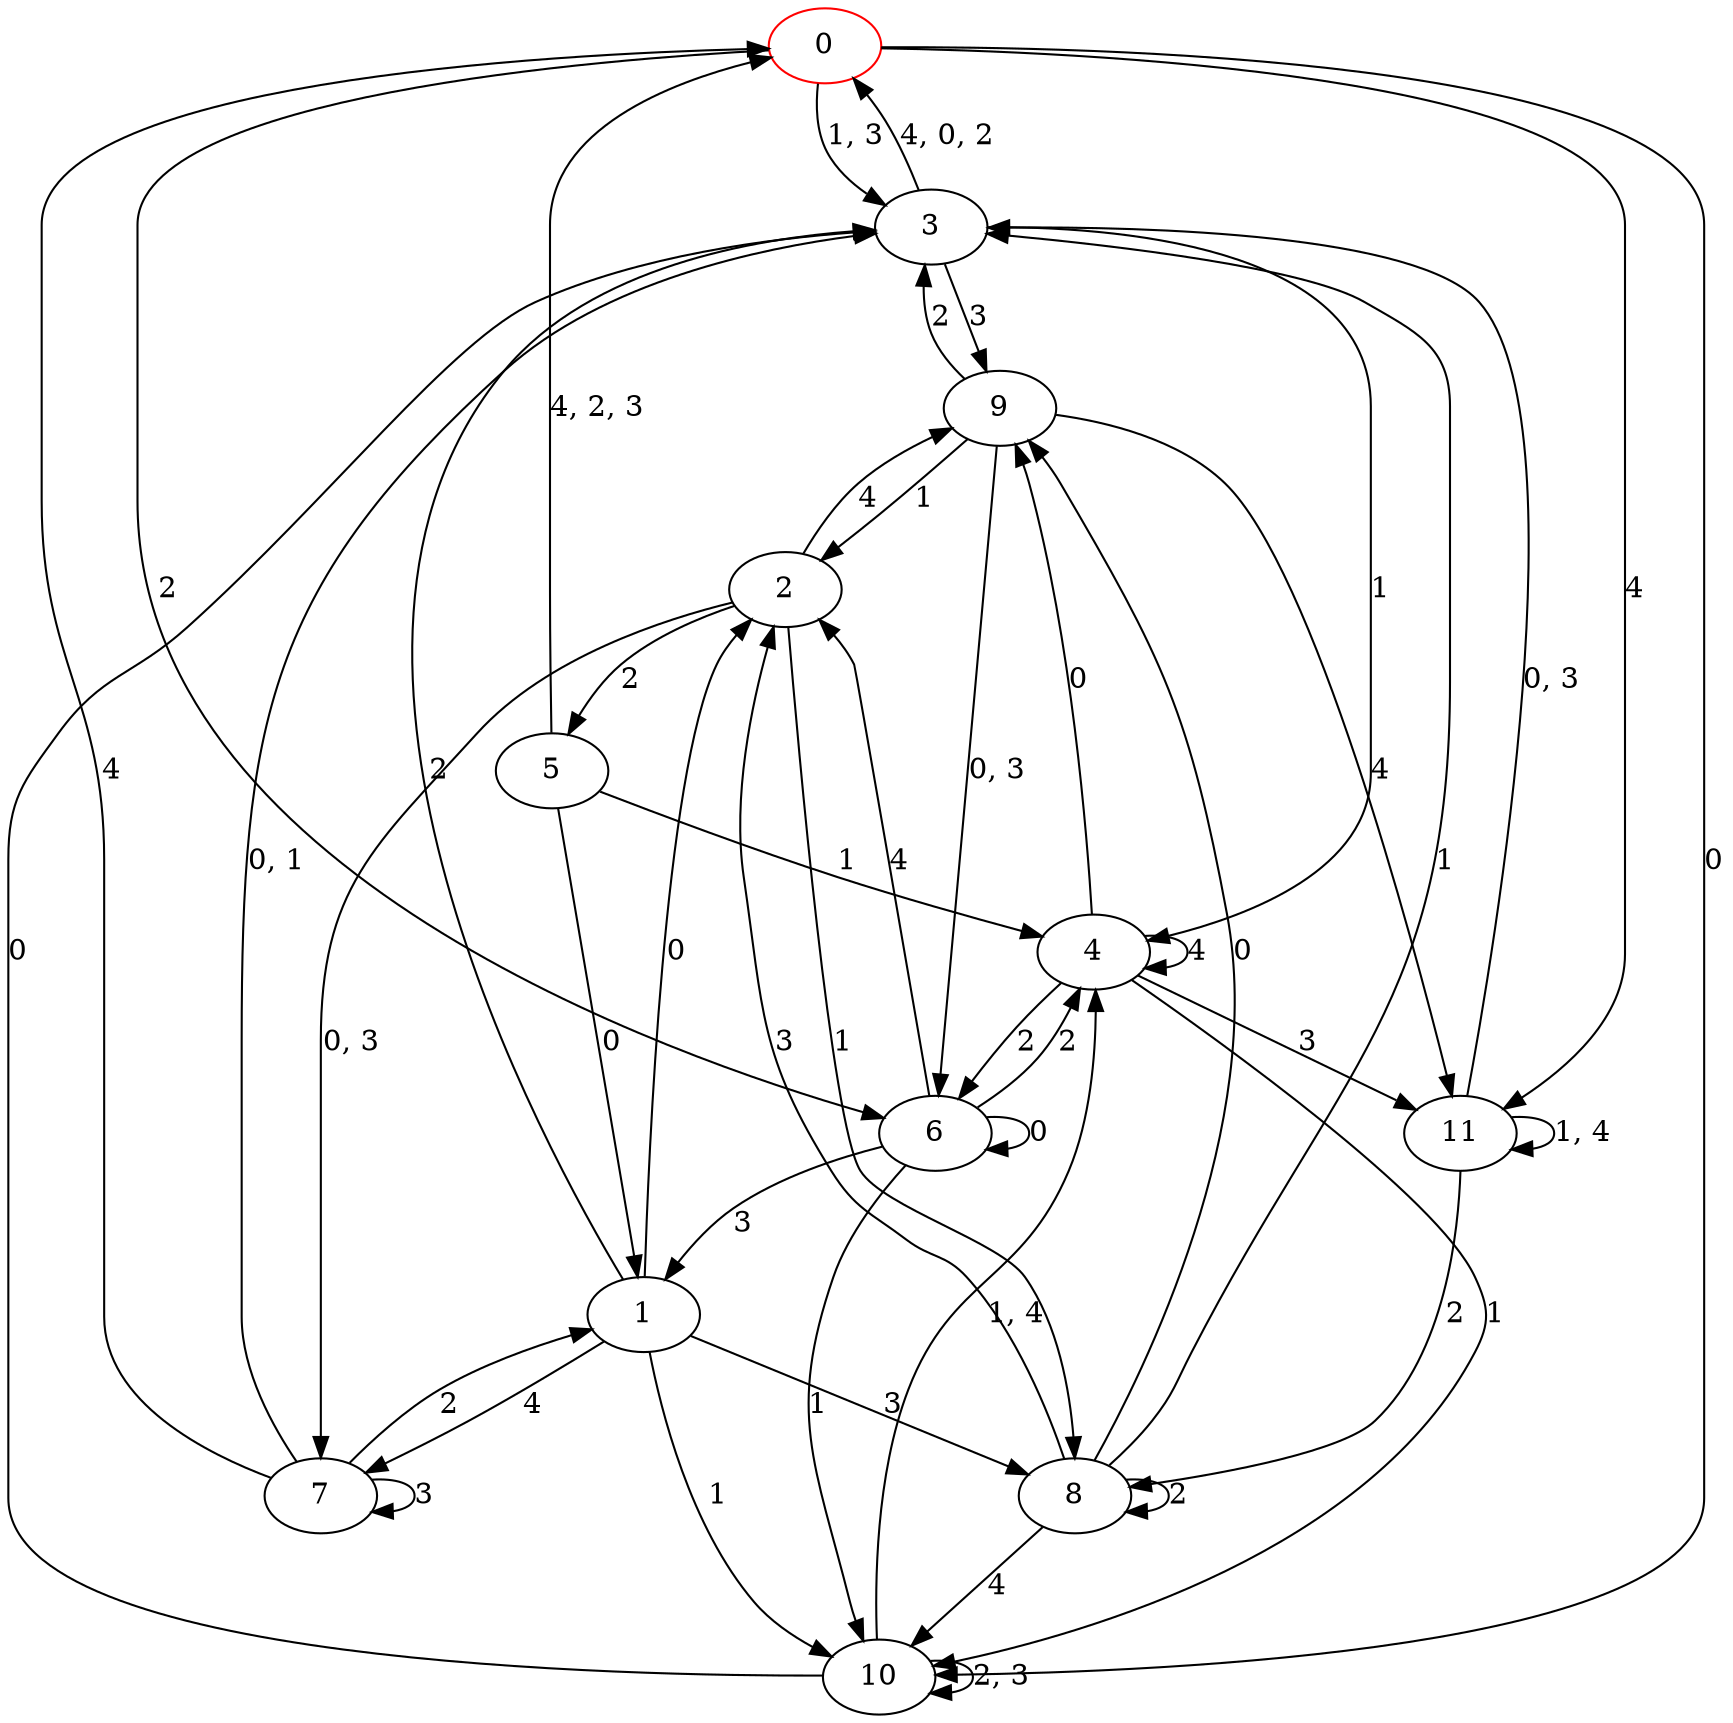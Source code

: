 digraph g {
0 [label= "0"] [color="red"];
1 [label= "1"];
2 [label= "2"];
3 [label= "3"];
4 [label= "4"];
5 [label= "5"];
6 [label= "6"];
7 [label= "7"];
8 [label= "8"];
9 [label= "9"];
10 [label= "10"];
11 [label= "11"];
0 -> 10[label= "0"];
0 -> 6[label= "2"];
0 -> 11[label= "4"];
1 -> 2[label= "0"];
1 -> 10[label= "1"];
1 -> 3[label= "2"];
1 -> 8[label= "3"];
1 -> 7[label= "4"];
2 -> 8[label= "1"];
2 -> 5[label= "2"];
2 -> 9[label= "4"];
3 -> 4[label= "1"];
3 -> 9[label= "3"];
4 -> 9[label= "0"];
4 -> 10[label= "1"];
4 -> 6[label= "2"];
4 -> 11[label= "3"];
4 -> 4[label= "4"];
5 -> 1[label= "0"];
5 -> 4[label= "1"];
6 -> 6[label= "0"];
6 -> 10[label= "1"];
6 -> 4[label= "2"];
6 -> 1[label= "3"];
6 -> 2[label= "4"];
7 -> 1[label= "2"];
7 -> 7[label= "3"];
7 -> 0[label= "4"];
8 -> 9[label= "0"];
8 -> 3[label= "1"];
8 -> 8[label= "2"];
8 -> 2[label= "3"];
8 -> 10[label= "4"];
9 -> 2[label= "1"];
9 -> 3[label= "2"];
9 -> 11[label= "4"];
10 -> 3[label= "0"];
11 -> 8[label= "2"];
0 -> 3[label= "1, 3"];
2 -> 7[label= "0, 3"];
3 -> 0[label= "4, 0, 2"];
5 -> 0[label= "4, 2, 3"];
7 -> 3[label= "0, 1"];
9 -> 6[label= "0, 3"];
10 -> 4[label= "1, 4"];
10 -> 10[label= "2, 3"];
11 -> 3[label= "0, 3"];
11 -> 11[label= "1, 4"];
}

